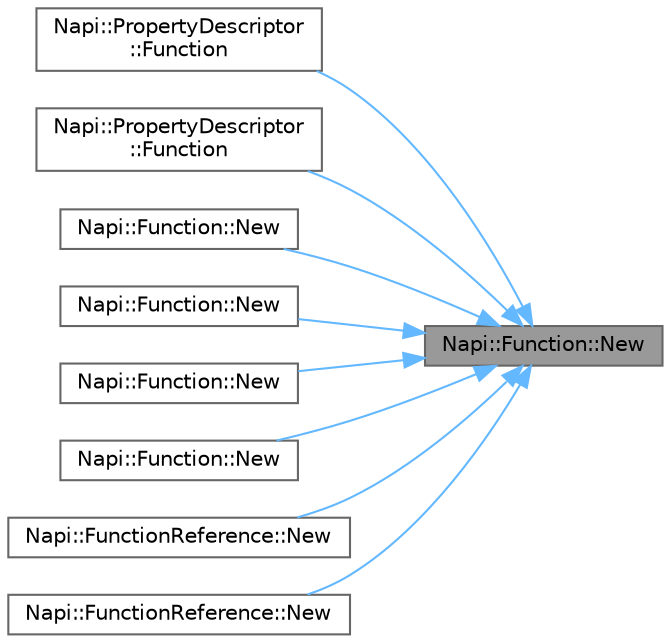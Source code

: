 digraph "Napi::Function::New"
{
 // LATEX_PDF_SIZE
  bgcolor="transparent";
  edge [fontname=Helvetica,fontsize=10,labelfontname=Helvetica,labelfontsize=10];
  node [fontname=Helvetica,fontsize=10,shape=box,height=0.2,width=0.4];
  rankdir="RL";
  Node1 [id="Node000001",label="Napi::Function::New",height=0.2,width=0.4,color="gray40", fillcolor="grey60", style="filled", fontcolor="black",tooltip=" "];
  Node1 -> Node2 [id="edge1_Node000001_Node000002",dir="back",color="steelblue1",style="solid",tooltip=" "];
  Node2 [id="Node000002",label="Napi::PropertyDescriptor\l::Function",height=0.2,width=0.4,color="grey40", fillcolor="white", style="filled",URL="$class_napi_1_1_property_descriptor.html#a0e65ad3b25ba73737b8c20cd08b2ab39",tooltip=" "];
  Node1 -> Node3 [id="edge2_Node000001_Node000003",dir="back",color="steelblue1",style="solid",tooltip=" "];
  Node3 [id="Node000003",label="Napi::PropertyDescriptor\l::Function",height=0.2,width=0.4,color="grey40", fillcolor="white", style="filled",URL="$class_napi_1_1_property_descriptor.html#ab907137b7a0ed9beec6e2aa396bf5e02",tooltip=" "];
  Node1 -> Node4 [id="edge3_Node000001_Node000004",dir="back",color="steelblue1",style="solid",tooltip=" "];
  Node4 [id="Node000004",label="Napi::Function::New",height=0.2,width=0.4,color="grey40", fillcolor="white", style="filled",URL="$class_napi_1_1_function.html#a3f103c593251f74fd0b8b8f38dcd3c50",tooltip=" "];
  Node1 -> Node5 [id="edge4_Node000001_Node000005",dir="back",color="steelblue1",style="solid",tooltip=" "];
  Node5 [id="Node000005",label="Napi::Function::New",height=0.2,width=0.4,color="grey40", fillcolor="white", style="filled",URL="$class_napi_1_1_function.html#ae26fc42fab6fe6c2ad2b9090e9d94c76",tooltip=" "];
  Node1 -> Node6 [id="edge5_Node000001_Node000006",dir="back",color="steelblue1",style="solid",tooltip=" "];
  Node6 [id="Node000006",label="Napi::Function::New",height=0.2,width=0.4,color="grey40", fillcolor="white", style="filled",URL="$class_napi_1_1_function.html#ab8837879470d67881fc391fa7afdc51f",tooltip=" "];
  Node1 -> Node7 [id="edge6_Node000001_Node000007",dir="back",color="steelblue1",style="solid",tooltip=" "];
  Node7 [id="Node000007",label="Napi::Function::New",height=0.2,width=0.4,color="grey40", fillcolor="white", style="filled",URL="$class_napi_1_1_function.html#a12abc2163ee1397480f2a8f4bd95340b",tooltip=" "];
  Node1 -> Node8 [id="edge7_Node000001_Node000008",dir="back",color="steelblue1",style="solid",tooltip=" "];
  Node8 [id="Node000008",label="Napi::FunctionReference::New",height=0.2,width=0.4,color="grey40", fillcolor="white", style="filled",URL="$class_napi_1_1_function_reference.html#a5d0abcf6c0abbf3a5f31921e5dfcd350",tooltip=" "];
  Node1 -> Node9 [id="edge8_Node000001_Node000009",dir="back",color="steelblue1",style="solid",tooltip=" "];
  Node9 [id="Node000009",label="Napi::FunctionReference::New",height=0.2,width=0.4,color="grey40", fillcolor="white", style="filled",URL="$class_napi_1_1_function_reference.html#ab49b8d5e8d6a14c829e9716b8d1f82d3",tooltip=" "];
}
